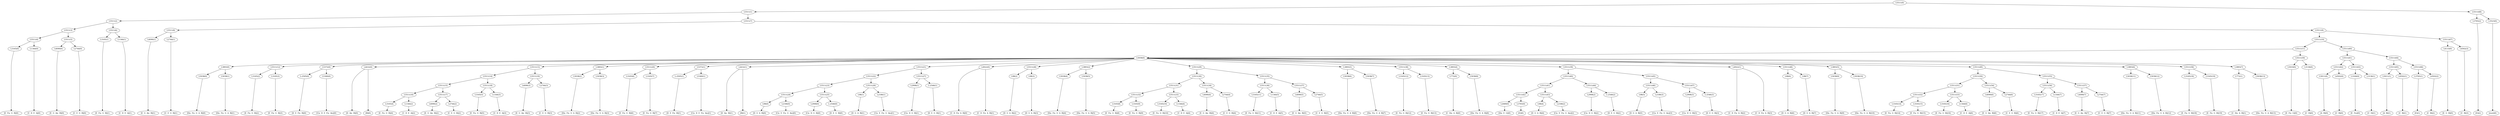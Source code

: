 digraph sample{
"L3165(0)"->"[E  Fis  G  B](0)"
"L1344(0)"->"[C  D  E  A](0)"
"L5511(4)"->"L3165(0)"
"L5511(4)"->"L1344(0)"
"L4090(0)"->"[E  G  Ais  B](0)"
"L2744(0)"->"[C  E  G  B](0)"
"L5511(5)"->"L4090(0)"
"L5511(5)"->"L2744(0)"
"L5511(3)"->"L5511(4)"
"L5511(3)"->"L5511(5)"
"L3165(1)"->"[E  Fis  G  B](1)"
"L1344(1)"->"[C  D  E  A](1)"
"L5511(6)"->"L3165(1)"
"L5511(6)"->"L1344(1)"
"L5511(2)"->"L5511(3)"
"L5511(2)"->"L5511(6)"
"L4090(1)"->"[E  G  Ais  B](1)"
"L2744(1)"->"[C  E  G  B](1)"
"L5511(8)"->"L4090(1)"
"L5511(8)"->"L2744(1)"
"L5038(0)"->"[Dis  Fis  G  A  B](0)"
"L5038(1)"->"[Dis  Fis  G  A  B](1)"
"L3893(0)"->"L5038(0)"
"L3893(0)"->"L5038(1)"
"L3165(2)"->"[E  Fis  G  B](2)"
"L3165(3)"->"[E  Fis  G  B](3)"
"L5511(12)"->"L3165(2)"
"L5511(12)"->"L3165(3)"
"L-2505(0)"->"[D  E  Fis  B](0)"
"L5360(0)"->"[Cis  D  E  Fis  Ais](0)"
"L5372(0)"->"L-2505(0)"
"L5372(0)"->"L5360(0)"
"L4432(0)"->"[D  Ais  B](0)"
"L4432(0)"->"[B](0)"
"L3165(4)"->"[E  Fis  G  B](4)"
"L1344(2)"->"[C  D  E  A](2)"
"L5511(16)"->"L3165(4)"
"L5511(16)"->"L1344(2)"
"L4090(2)"->"[E  G  Ais  B](2)"
"L2744(2)"->"[C  E  G  B](2)"
"L5511(17)"->"L4090(2)"
"L5511(17)"->"L2744(2)"
"L5511(15)"->"L5511(16)"
"L5511(15)"->"L5511(17)"
"L3165(5)"->"[E  Fis  G  B](5)"
"L1344(3)"->"[C  D  E  A](3)"
"L5511(18)"->"L3165(5)"
"L5511(18)"->"L1344(3)"
"L5511(14)"->"L5511(15)"
"L5511(14)"->"L5511(18)"
"L4090(3)"->"[E  G  Ais  B](3)"
"L2744(3)"->"[C  E  G  B](3)"
"L5511(19)"->"L4090(3)"
"L5511(19)"->"L2744(3)"
"L5511(13)"->"L5511(14)"
"L5511(13)"->"L5511(19)"
"L5038(2)"->"[Dis  Fis  G  A  B](2)"
"L5038(3)"->"[Dis  Fis  G  A  B](3)"
"L3893(1)"->"L5038(2)"
"L3893(1)"->"L5038(3)"
"L3165(6)"->"[E  Fis  G  B](6)"
"L3165(7)"->"[E  Fis  G  B](7)"
"L5511(20)"->"L3165(6)"
"L5511(20)"->"L3165(7)"
"L-2505(1)"->"[D  E  Fis  B](1)"
"L5360(1)"->"[Cis  D  E  Fis  Ais](1)"
"L5372(1)"->"L-2505(1)"
"L5372(1)"->"L5360(1)"
"L4432(1)"->"[D  Ais  B](1)"
"L4432(1)"->"[B](1)"
"L98(0)"->"[D  G  A  B](0)"
"L2186(0)"->"[Cis  E  Fis  G  Ais](0)"
"L5511(24)"->"L98(0)"
"L5511(24)"->"L2186(0)"
"L2908(0)"->"[Cis  D  G  B](0)"
"L-2546(0)"->"[D  E  G  B](0)"
"L5511(25)"->"L2908(0)"
"L5511(25)"->"L-2546(0)"
"L5511(23)"->"L5511(24)"
"L5511(23)"->"L5511(25)"
"L98(1)"->"[D  G  A  B](1)"
"L2186(1)"->"[Cis  E  Fis  G  Ais](1)"
"L5511(26)"->"L98(1)"
"L5511(26)"->"L2186(1)"
"L5511(22)"->"L5511(23)"
"L5511(22)"->"L5511(26)"
"L2908(1)"->"[Cis  D  G  B](1)"
"L-2546(1)"->"[D  E  G  B](1)"
"L5511(27)"->"L2908(1)"
"L5511(27)"->"L-2546(1)"
"L5511(21)"->"L5511(22)"
"L5511(21)"->"L5511(27)"
"L4922(0)"->"[C  D  Fis  A  B](0)"
"L4922(0)"->"[C  D  Fis  A  B](1)"
"L98(2)"->"[D  G  A  B](2)"
"L98(3)"->"[D  G  A  B](3)"
"L5511(28)"->"L98(2)"
"L5511(28)"->"L98(3)"
"L5038(4)"->"[Dis  Fis  G  A  B](4)"
"L5038(5)"->"[Dis  Fis  G  A  B](5)"
"L3893(2)"->"L5038(4)"
"L3893(2)"->"L5038(5)"
"L3165(8)"->"[E  Fis  G  B](8)"
"L3165(9)"->"[E  Fis  G  B](9)"
"L5511(32)"->"L3165(8)"
"L5511(32)"->"L3165(9)"
"L3165(10)"->"[E  Fis  G  B](10)"
"L1344(4)"->"[C  D  E  A](4)"
"L5511(33)"->"L3165(10)"
"L5511(33)"->"L1344(4)"
"L5511(31)"->"L5511(32)"
"L5511(31)"->"L5511(33)"
"L4090(4)"->"[E  G  Ais  B](4)"
"L2744(4)"->"[C  E  G  B](4)"
"L5511(34)"->"L4090(4)"
"L5511(34)"->"L2744(4)"
"L5511(30)"->"L5511(31)"
"L5511(30)"->"L5511(34)"
"L3165(11)"->"[E  Fis  G  B](11)"
"L1344(5)"->"[C  D  E  A](5)"
"L5511(36)"->"L3165(11)"
"L5511(36)"->"L1344(5)"
"L4090(5)"->"[E  G  Ais  B](5)"
"L2744(5)"->"[C  E  G  B](5)"
"L5511(37)"->"L4090(5)"
"L5511(37)"->"L2744(5)"
"L5511(35)"->"L5511(36)"
"L5511(35)"->"L5511(37)"
"L5511(29)"->"L5511(30)"
"L5511(29)"->"L5511(35)"
"L5038(6)"->"[Dis  Fis  G  A  B](6)"
"L5038(7)"->"[Dis  Fis  G  A  B](7)"
"L3893(3)"->"L5038(6)"
"L3893(3)"->"L5038(7)"
"L3165(12)"->"[E  Fis  G  B](12)"
"L3165(13)"->"[E  Fis  G  B](13)"
"L5511(38)"->"L3165(12)"
"L5511(38)"->"L3165(13)"
"L772(0)"->"[C  Dis  A  B](0)"
"L5038(8)"->"[Dis  Fis  G  A  B](8)"
"L3893(4)"->"L772(0)"
"L3893(4)"->"L5038(8)"
"L2689(0)"->"[Dis  E  G](0)"
"L3765(0)"->"[E](0)"
"L5511(42)"->"L2689(0)"
"L5511(42)"->"L3765(0)"
"L98(4)"->"[D  G  A  B](4)"
"L2186(2)"->"[Cis  E  Fis  G  Ais](2)"
"L5511(43)"->"L98(4)"
"L5511(43)"->"L2186(2)"
"L5511(41)"->"L5511(42)"
"L5511(41)"->"L5511(43)"
"L2908(2)"->"[Cis  D  G  B](2)"
"L-2546(2)"->"[D  E  G  B](2)"
"L5511(44)"->"L2908(2)"
"L5511(44)"->"L-2546(2)"
"L5511(40)"->"L5511(41)"
"L5511(40)"->"L5511(44)"
"L98(5)"->"[D  G  A  B](5)"
"L2186(3)"->"[Cis  E  Fis  G  Ais](3)"
"L5511(46)"->"L98(5)"
"L5511(46)"->"L2186(3)"
"L2908(3)"->"[Cis  D  G  B](3)"
"L-2546(3)"->"[D  E  G  B](3)"
"L5511(47)"->"L2908(3)"
"L5511(47)"->"L-2546(3)"
"L5511(45)"->"L5511(46)"
"L5511(45)"->"L5511(47)"
"L5511(39)"->"L5511(40)"
"L5511(39)"->"L5511(45)"
"L4922(1)"->"[C  D  Fis  A  B](2)"
"L4922(1)"->"[C  D  Fis  A  B](3)"
"L98(6)"->"[D  G  A  B](6)"
"L98(7)"->"[D  G  A  B](7)"
"L5511(48)"->"L98(6)"
"L5511(48)"->"L98(7)"
"L5038(9)"->"[Dis  Fis  G  A  B](9)"
"L5038(10)"->"[Dis  Fis  G  A  B](10)"
"L3893(5)"->"L5038(9)"
"L3893(5)"->"L5038(10)"
"L3165(14)"->"[E  Fis  G  B](14)"
"L3165(15)"->"[E  Fis  G  B](15)"
"L5511(52)"->"L3165(14)"
"L5511(52)"->"L3165(15)"
"L3165(16)"->"[E  Fis  G  B](16)"
"L1344(6)"->"[C  D  E  A](6)"
"L5511(53)"->"L3165(16)"
"L5511(53)"->"L1344(6)"
"L5511(51)"->"L5511(52)"
"L5511(51)"->"L5511(53)"
"L4090(6)"->"[E  G  Ais  B](6)"
"L2744(6)"->"[C  E  G  B](6)"
"L5511(54)"->"L4090(6)"
"L5511(54)"->"L2744(6)"
"L5511(50)"->"L5511(51)"
"L5511(50)"->"L5511(54)"
"L3165(17)"->"[E  Fis  G  B](17)"
"L1344(7)"->"[C  D  E  A](7)"
"L5511(56)"->"L3165(17)"
"L5511(56)"->"L1344(7)"
"L4090(7)"->"[E  G  Ais  B](7)"
"L2744(7)"->"[C  E  G  B](7)"
"L5511(57)"->"L4090(7)"
"L5511(57)"->"L2744(7)"
"L5511(55)"->"L5511(56)"
"L5511(55)"->"L5511(57)"
"L5511(49)"->"L5511(50)"
"L5511(49)"->"L5511(55)"
"L5038(11)"->"[Dis  Fis  G  A  B](11)"
"L5038(12)"->"[Dis  Fis  G  A  B](12)"
"L3893(6)"->"L5038(11)"
"L3893(6)"->"L5038(12)"
"L3165(18)"->"[E  Fis  G  B](18)"
"L3165(19)"->"[E  Fis  G  B](19)"
"L5511(58)"->"L3165(18)"
"L5511(58)"->"L3165(19)"
"L772(1)"->"[C  Dis  A  B](1)"
"L5038(13)"->"[Dis  Fis  G  A  B](13)"
"L3893(7)"->"L772(1)"
"L3893(7)"->"L5038(13)"
"L5058(0)"->"L3893(0)"
"L5058(0)"->"L5511(12)"
"L5058(0)"->"L5372(0)"
"L5058(0)"->"L4432(0)"
"L5058(0)"->"L5511(13)"
"L5058(0)"->"L3893(1)"
"L5058(0)"->"L5511(20)"
"L5058(0)"->"L5372(1)"
"L5058(0)"->"L4432(1)"
"L5058(0)"->"L5511(21)"
"L5058(0)"->"L4922(0)"
"L5058(0)"->"L5511(28)"
"L5058(0)"->"L3893(2)"
"L5058(0)"->"L5511(29)"
"L5058(0)"->"L3893(3)"
"L5058(0)"->"L5511(38)"
"L5058(0)"->"L3893(4)"
"L5058(0)"->"L5511(39)"
"L5058(0)"->"L4922(1)"
"L5058(0)"->"L5511(48)"
"L5058(0)"->"L3893(5)"
"L5058(0)"->"L5511(49)"
"L5058(0)"->"L3893(6)"
"L5058(0)"->"L5511(58)"
"L5058(0)"->"L3893(7)"
"L5010(0)"->"[E  Fis  G](0)"
"L3136(0)"->"[C  D](0)"
"L5511(59)"->"L5010(0)"
"L5511(59)"->"L3136(0)"
"L5511(11)"->"L5058(0)"
"L5511(11)"->"L5511(59)"
"L5011(0)"->"[A  B](0)"
"L4502(0)"->"[C  B](0)"
"L5511(62)"->"L5011(0)"
"L5511(62)"->"L4502(0)"
"L3164(0)"->"[E  Fis](0)"
"L3136(1)"->"[C  D](1)"
"L5511(63)"->"L3164(0)"
"L5511(63)"->"L3136(1)"
"L5511(61)"->"L5511(62)"
"L5511(61)"->"L5511(63)"
"L5011(1)"->"[A  B](1)"
"L4502(1)"->"[C  B](1)"
"L5511(65)"->"L5011(1)"
"L5511(65)"->"L4502(1)"
"L3765(1)"->"[E](1)"
"L4502(2)"->"[C  B](2)"
"L5511(66)"->"L3765(1)"
"L5511(66)"->"L4502(2)"
"L5511(64)"->"L5511(65)"
"L5511(64)"->"L5511(66)"
"L5511(60)"->"L5511(61)"
"L5511(60)"->"L5511(64)"
"L5511(10)"->"L5511(11)"
"L5511(10)"->"L5511(60)"
"L4133(0)"->"[E  G  B](0)"
"L4502(3)"->"[C  B](3)"
"L5511(67)"->"L4133(0)"
"L5511(67)"->"L4502(3)"
"L5511(9)"->"L5511(10)"
"L5511(9)"->"L5511(67)"
"L5511(7)"->"L5511(8)"
"L5511(7)"->"L5511(9)"
"L5511(1)"->"L5511(2)"
"L5511(1)"->"L5511(7)"
"L3765(2)"->"[E](2)"
"L3523(0)"->"[rest](0)"
"L5511(68)"->"L3765(2)"
"L5511(68)"->"L3523(0)"
"L5511(0)"->"L5511(1)"
"L5511(0)"->"L5511(68)"
{rank = min; "L5511(0)"}
{rank = same; "L5511(1)"; "L5511(68)";}
{rank = same; "L5511(2)"; "L5511(7)"; "L3765(2)"; "L3523(0)";}
{rank = same; "L5511(3)"; "L5511(6)"; "L5511(8)"; "L5511(9)";}
{rank = same; "L5511(4)"; "L5511(5)"; "L3165(1)"; "L1344(1)"; "L4090(1)"; "L2744(1)"; "L5511(10)"; "L5511(67)";}
{rank = same; "L3165(0)"; "L1344(0)"; "L4090(0)"; "L2744(0)"; "L5511(11)"; "L5511(60)"; "L4133(0)"; "L4502(3)";}
{rank = same; "L5058(0)"; "L5511(59)"; "L5511(61)"; "L5511(64)";}
{rank = same; "L3893(0)"; "L5511(12)"; "L5372(0)"; "L4432(0)"; "L5511(13)"; "L3893(1)"; "L5511(20)"; "L5372(1)"; "L4432(1)"; "L5511(21)"; "L4922(0)"; "L5511(28)"; "L3893(2)"; "L5511(29)"; "L3893(3)"; "L5511(38)"; "L3893(4)"; "L5511(39)"; "L4922(1)"; "L5511(48)"; "L3893(5)"; "L5511(49)"; "L3893(6)"; "L5511(58)"; "L3893(7)"; "L5010(0)"; "L3136(0)"; "L5511(62)"; "L5511(63)"; "L5511(65)"; "L5511(66)";}
{rank = same; "L5038(0)"; "L5038(1)"; "L3165(2)"; "L3165(3)"; "L-2505(0)"; "L5360(0)"; "L5511(14)"; "L5511(19)"; "L5038(2)"; "L5038(3)"; "L3165(6)"; "L3165(7)"; "L-2505(1)"; "L5360(1)"; "L5511(22)"; "L5511(27)"; "L98(2)"; "L98(3)"; "L5038(4)"; "L5038(5)"; "L5511(30)"; "L5511(35)"; "L5038(6)"; "L5038(7)"; "L3165(12)"; "L3165(13)"; "L772(0)"; "L5038(8)"; "L5511(40)"; "L5511(45)"; "L98(6)"; "L98(7)"; "L5038(9)"; "L5038(10)"; "L5511(50)"; "L5511(55)"; "L5038(11)"; "L5038(12)"; "L3165(18)"; "L3165(19)"; "L772(1)"; "L5038(13)"; "L5011(0)"; "L4502(0)"; "L3164(0)"; "L3136(1)"; "L5011(1)"; "L4502(1)"; "L3765(1)"; "L4502(2)";}
{rank = same; "L5511(15)"; "L5511(18)"; "L4090(3)"; "L2744(3)"; "L5511(23)"; "L5511(26)"; "L2908(1)"; "L-2546(1)"; "L5511(31)"; "L5511(34)"; "L5511(36)"; "L5511(37)"; "L5511(41)"; "L5511(44)"; "L5511(46)"; "L5511(47)"; "L5511(51)"; "L5511(54)"; "L5511(56)"; "L5511(57)";}
{rank = same; "L5511(16)"; "L5511(17)"; "L3165(5)"; "L1344(3)"; "L5511(24)"; "L5511(25)"; "L98(1)"; "L2186(1)"; "L5511(32)"; "L5511(33)"; "L4090(4)"; "L2744(4)"; "L3165(11)"; "L1344(5)"; "L4090(5)"; "L2744(5)"; "L5511(42)"; "L5511(43)"; "L2908(2)"; "L-2546(2)"; "L98(5)"; "L2186(3)"; "L2908(3)"; "L-2546(3)"; "L5511(52)"; "L5511(53)"; "L4090(6)"; "L2744(6)"; "L3165(17)"; "L1344(7)"; "L4090(7)"; "L2744(7)";}
{rank = same; "L3165(4)"; "L1344(2)"; "L4090(2)"; "L2744(2)"; "L98(0)"; "L2186(0)"; "L2908(0)"; "L-2546(0)"; "L3165(8)"; "L3165(9)"; "L3165(10)"; "L1344(4)"; "L2689(0)"; "L3765(0)"; "L98(4)"; "L2186(2)"; "L3165(14)"; "L3165(15)"; "L3165(16)"; "L1344(6)";}
{rank = max; "[A  B](0)"; "[A  B](1)"; "[B](0)"; "[B](1)"; "[C  B](0)"; "[C  B](1)"; "[C  B](2)"; "[C  B](3)"; "[C  D  E  A](0)"; "[C  D  E  A](1)"; "[C  D  E  A](2)"; "[C  D  E  A](3)"; "[C  D  E  A](4)"; "[C  D  E  A](5)"; "[C  D  E  A](6)"; "[C  D  E  A](7)"; "[C  D  Fis  A  B](0)"; "[C  D  Fis  A  B](1)"; "[C  D  Fis  A  B](2)"; "[C  D  Fis  A  B](3)"; "[C  D](0)"; "[C  D](1)"; "[C  Dis  A  B](0)"; "[C  Dis  A  B](1)"; "[C  E  G  B](0)"; "[C  E  G  B](1)"; "[C  E  G  B](2)"; "[C  E  G  B](3)"; "[C  E  G  B](4)"; "[C  E  G  B](5)"; "[C  E  G  B](6)"; "[C  E  G  B](7)"; "[Cis  D  E  Fis  Ais](0)"; "[Cis  D  E  Fis  Ais](1)"; "[Cis  D  G  B](0)"; "[Cis  D  G  B](1)"; "[Cis  D  G  B](2)"; "[Cis  D  G  B](3)"; "[Cis  E  Fis  G  Ais](0)"; "[Cis  E  Fis  G  Ais](1)"; "[Cis  E  Fis  G  Ais](2)"; "[Cis  E  Fis  G  Ais](3)"; "[D  Ais  B](0)"; "[D  Ais  B](1)"; "[D  E  Fis  B](0)"; "[D  E  Fis  B](1)"; "[D  E  G  B](0)"; "[D  E  G  B](1)"; "[D  E  G  B](2)"; "[D  E  G  B](3)"; "[D  G  A  B](0)"; "[D  G  A  B](1)"; "[D  G  A  B](2)"; "[D  G  A  B](3)"; "[D  G  A  B](4)"; "[D  G  A  B](5)"; "[D  G  A  B](6)"; "[D  G  A  B](7)"; "[Dis  E  G](0)"; "[Dis  Fis  G  A  B](0)"; "[Dis  Fis  G  A  B](1)"; "[Dis  Fis  G  A  B](10)"; "[Dis  Fis  G  A  B](11)"; "[Dis  Fis  G  A  B](12)"; "[Dis  Fis  G  A  B](13)"; "[Dis  Fis  G  A  B](2)"; "[Dis  Fis  G  A  B](3)"; "[Dis  Fis  G  A  B](4)"; "[Dis  Fis  G  A  B](5)"; "[Dis  Fis  G  A  B](6)"; "[Dis  Fis  G  A  B](7)"; "[Dis  Fis  G  A  B](8)"; "[Dis  Fis  G  A  B](9)"; "[E  Fis  G  B](0)"; "[E  Fis  G  B](1)"; "[E  Fis  G  B](10)"; "[E  Fis  G  B](11)"; "[E  Fis  G  B](12)"; "[E  Fis  G  B](13)"; "[E  Fis  G  B](14)"; "[E  Fis  G  B](15)"; "[E  Fis  G  B](16)"; "[E  Fis  G  B](17)"; "[E  Fis  G  B](18)"; "[E  Fis  G  B](19)"; "[E  Fis  G  B](2)"; "[E  Fis  G  B](3)"; "[E  Fis  G  B](4)"; "[E  Fis  G  B](5)"; "[E  Fis  G  B](6)"; "[E  Fis  G  B](7)"; "[E  Fis  G  B](8)"; "[E  Fis  G  B](9)"; "[E  Fis  G](0)"; "[E  Fis](0)"; "[E  G  Ais  B](0)"; "[E  G  Ais  B](1)"; "[E  G  Ais  B](2)"; "[E  G  Ais  B](3)"; "[E  G  Ais  B](4)"; "[E  G  Ais  B](5)"; "[E  G  Ais  B](6)"; "[E  G  Ais  B](7)"; "[E  G  B](0)"; "[E](0)"; "[E](1)"; "[E](2)"; "[rest](0)";}
}